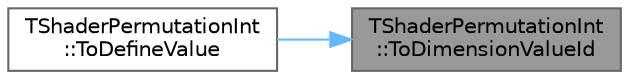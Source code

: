 digraph "TShaderPermutationInt::ToDimensionValueId"
{
 // INTERACTIVE_SVG=YES
 // LATEX_PDF_SIZE
  bgcolor="transparent";
  edge [fontname=Helvetica,fontsize=10,labelfontname=Helvetica,labelfontsize=10];
  node [fontname=Helvetica,fontsize=10,shape=box,height=0.2,width=0.4];
  rankdir="RL";
  Node1 [id="Node000001",label="TShaderPermutationInt\l::ToDimensionValueId",height=0.2,width=0.4,color="gray40", fillcolor="grey60", style="filled", fontcolor="black",tooltip="Converts dimension's integer value to dimension's value id."];
  Node1 -> Node2 [id="edge1_Node000001_Node000002",dir="back",color="steelblue1",style="solid",tooltip=" "];
  Node2 [id="Node000002",label="TShaderPermutationInt\l::ToDefineValue",height=0.2,width=0.4,color="grey40", fillcolor="white", style="filled",URL="$d0/dba/structTShaderPermutationInt.html#aec505fc3a4dfa104613f6b7c99658f51",tooltip="Pass down a int32 to FShaderCompilerEnvironment::SetDefine() even for contiguous enum classes."];
}
